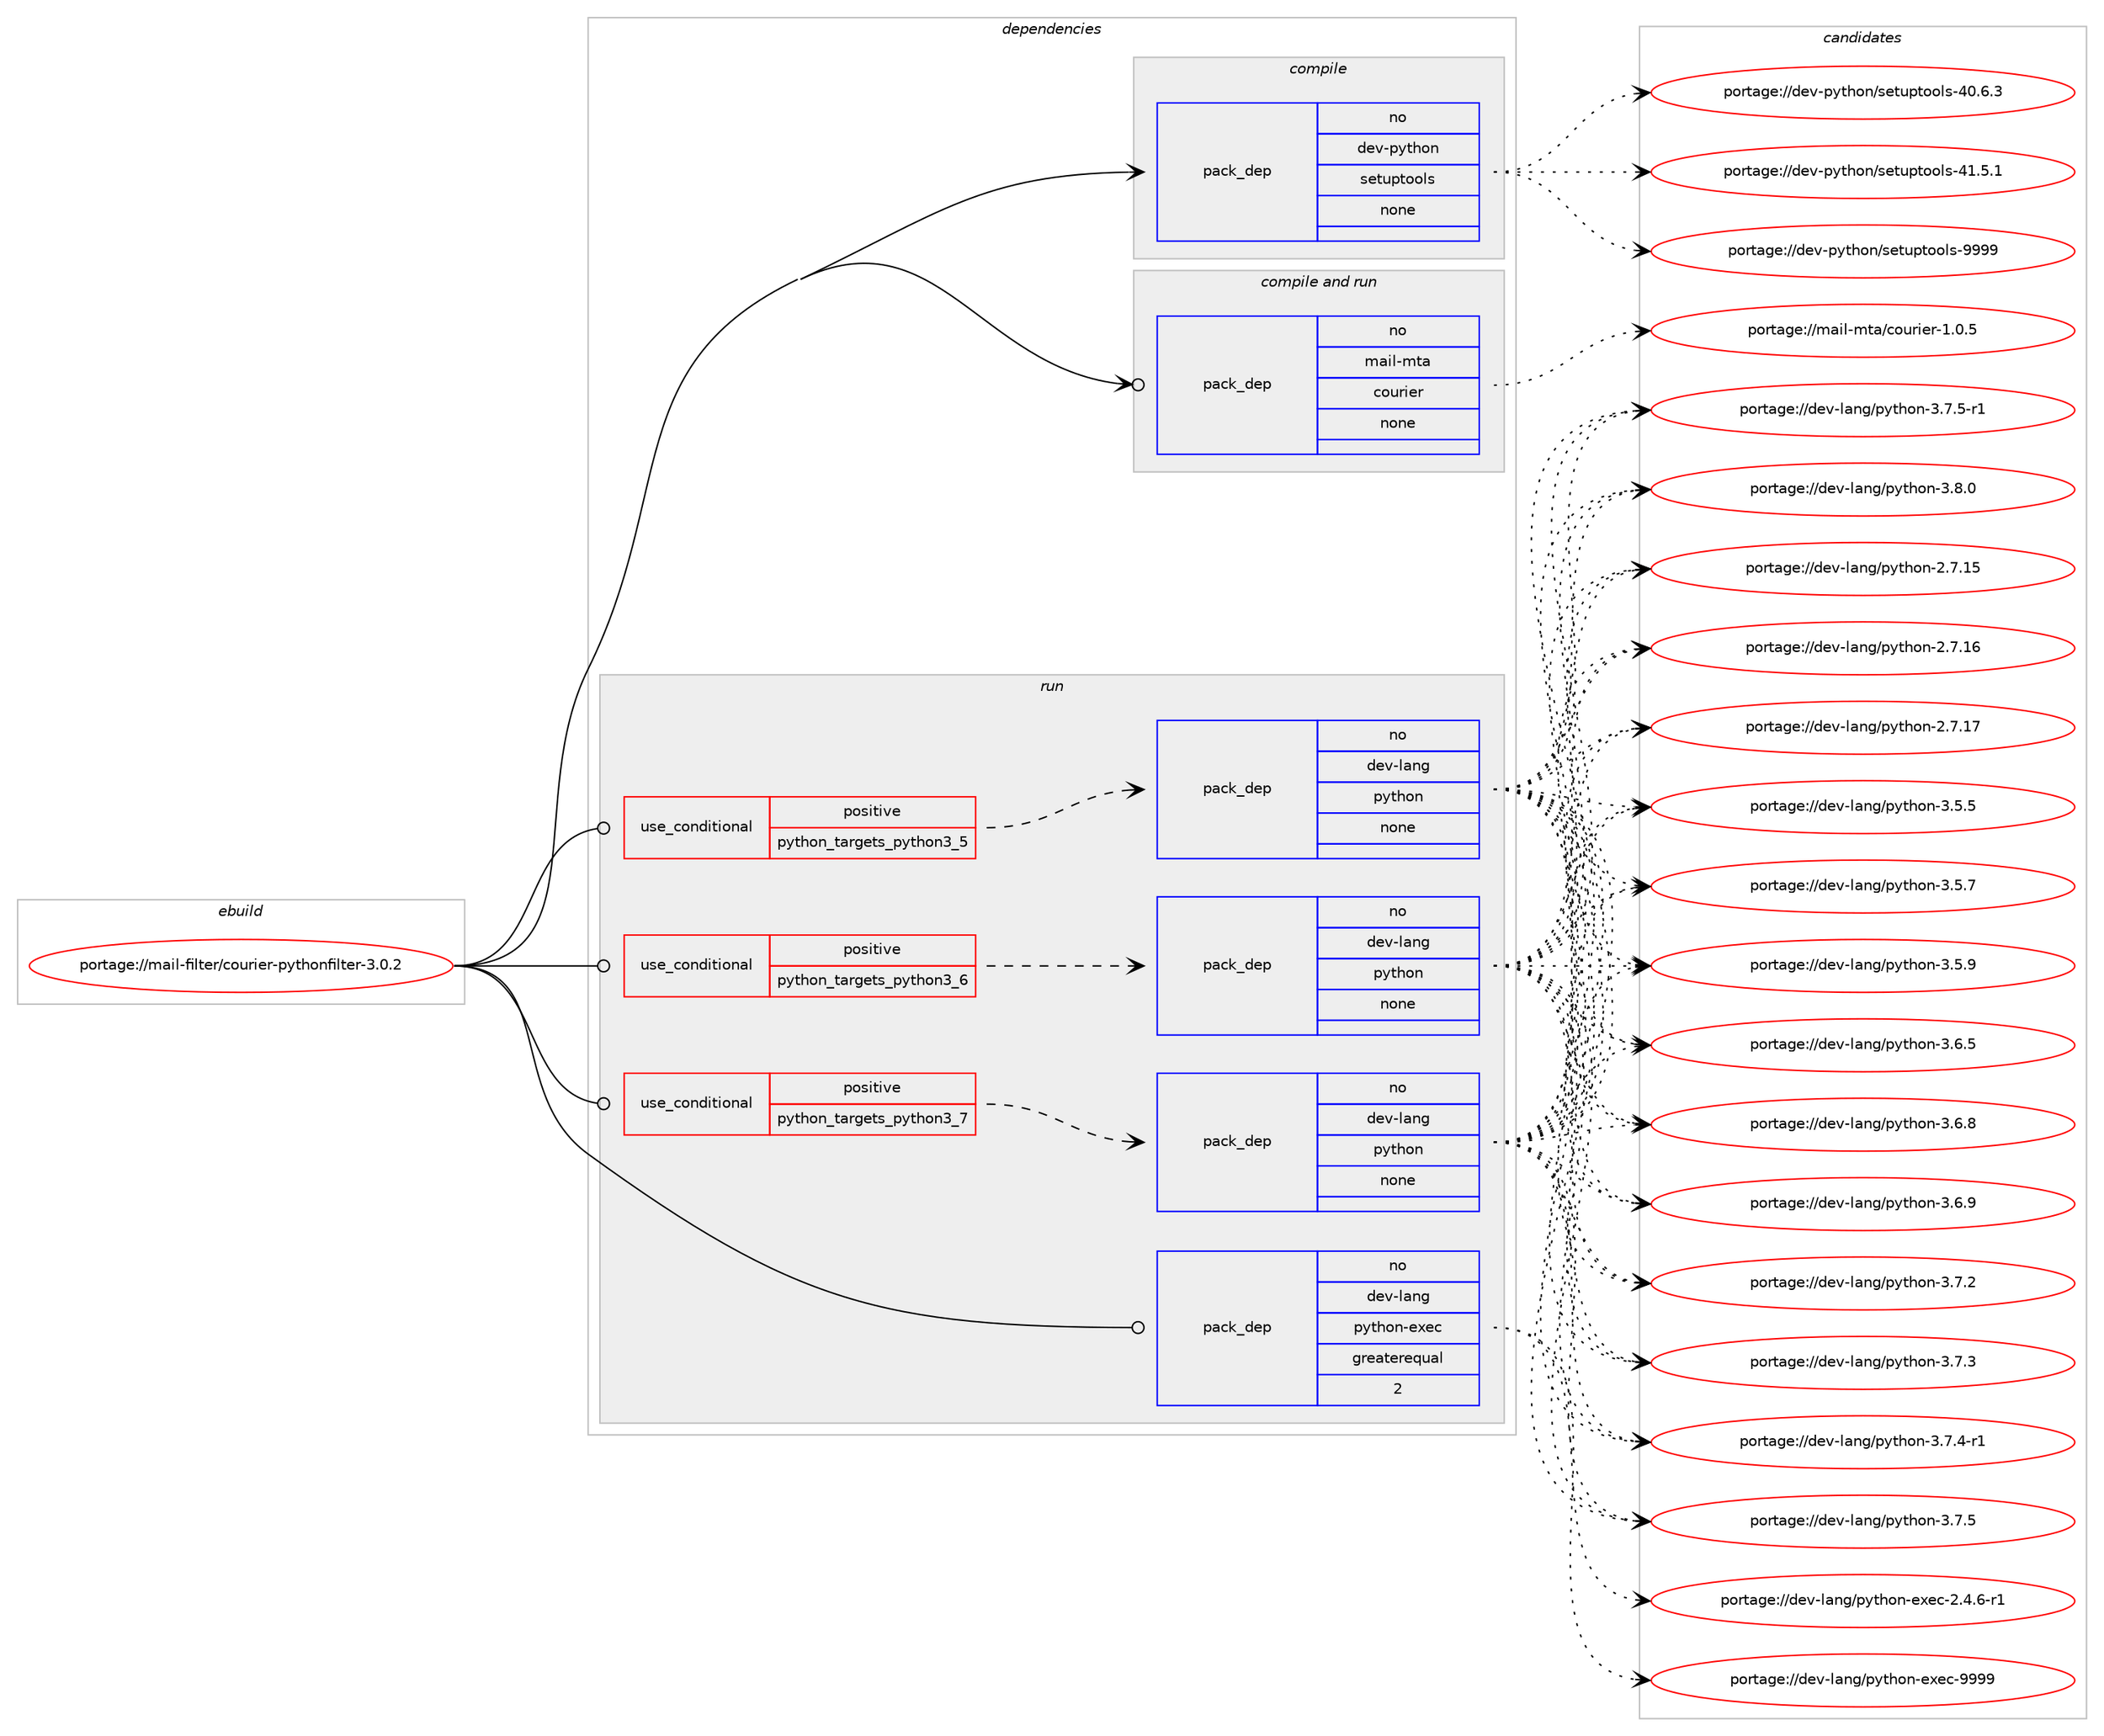 digraph prolog {

# *************
# Graph options
# *************

newrank=true;
concentrate=true;
compound=true;
graph [rankdir=LR,fontname=Helvetica,fontsize=10,ranksep=1.5];#, ranksep=2.5, nodesep=0.2];
edge  [arrowhead=vee];
node  [fontname=Helvetica,fontsize=10];

# **********
# The ebuild
# **********

subgraph cluster_leftcol {
color=gray;
rank=same;
label=<<i>ebuild</i>>;
id [label="portage://mail-filter/courier-pythonfilter-3.0.2", color=red, width=4, href="../mail-filter/courier-pythonfilter-3.0.2.svg"];
}

# ****************
# The dependencies
# ****************

subgraph cluster_midcol {
color=gray;
label=<<i>dependencies</i>>;
subgraph cluster_compile {
fillcolor="#eeeeee";
style=filled;
label=<<i>compile</i>>;
subgraph pack224030 {
dependency305791 [label=<<TABLE BORDER="0" CELLBORDER="1" CELLSPACING="0" CELLPADDING="4" WIDTH="220"><TR><TD ROWSPAN="6" CELLPADDING="30">pack_dep</TD></TR><TR><TD WIDTH="110">no</TD></TR><TR><TD>dev-python</TD></TR><TR><TD>setuptools</TD></TR><TR><TD>none</TD></TR><TR><TD></TD></TR></TABLE>>, shape=none, color=blue];
}
id:e -> dependency305791:w [weight=20,style="solid",arrowhead="vee"];
}
subgraph cluster_compileandrun {
fillcolor="#eeeeee";
style=filled;
label=<<i>compile and run</i>>;
subgraph pack224031 {
dependency305792 [label=<<TABLE BORDER="0" CELLBORDER="1" CELLSPACING="0" CELLPADDING="4" WIDTH="220"><TR><TD ROWSPAN="6" CELLPADDING="30">pack_dep</TD></TR><TR><TD WIDTH="110">no</TD></TR><TR><TD>mail-mta</TD></TR><TR><TD>courier</TD></TR><TR><TD>none</TD></TR><TR><TD></TD></TR></TABLE>>, shape=none, color=blue];
}
id:e -> dependency305792:w [weight=20,style="solid",arrowhead="odotvee"];
}
subgraph cluster_run {
fillcolor="#eeeeee";
style=filled;
label=<<i>run</i>>;
subgraph cond76865 {
dependency305793 [label=<<TABLE BORDER="0" CELLBORDER="1" CELLSPACING="0" CELLPADDING="4"><TR><TD ROWSPAN="3" CELLPADDING="10">use_conditional</TD></TR><TR><TD>positive</TD></TR><TR><TD>python_targets_python3_5</TD></TR></TABLE>>, shape=none, color=red];
subgraph pack224032 {
dependency305794 [label=<<TABLE BORDER="0" CELLBORDER="1" CELLSPACING="0" CELLPADDING="4" WIDTH="220"><TR><TD ROWSPAN="6" CELLPADDING="30">pack_dep</TD></TR><TR><TD WIDTH="110">no</TD></TR><TR><TD>dev-lang</TD></TR><TR><TD>python</TD></TR><TR><TD>none</TD></TR><TR><TD></TD></TR></TABLE>>, shape=none, color=blue];
}
dependency305793:e -> dependency305794:w [weight=20,style="dashed",arrowhead="vee"];
}
id:e -> dependency305793:w [weight=20,style="solid",arrowhead="odot"];
subgraph cond76866 {
dependency305795 [label=<<TABLE BORDER="0" CELLBORDER="1" CELLSPACING="0" CELLPADDING="4"><TR><TD ROWSPAN="3" CELLPADDING="10">use_conditional</TD></TR><TR><TD>positive</TD></TR><TR><TD>python_targets_python3_6</TD></TR></TABLE>>, shape=none, color=red];
subgraph pack224033 {
dependency305796 [label=<<TABLE BORDER="0" CELLBORDER="1" CELLSPACING="0" CELLPADDING="4" WIDTH="220"><TR><TD ROWSPAN="6" CELLPADDING="30">pack_dep</TD></TR><TR><TD WIDTH="110">no</TD></TR><TR><TD>dev-lang</TD></TR><TR><TD>python</TD></TR><TR><TD>none</TD></TR><TR><TD></TD></TR></TABLE>>, shape=none, color=blue];
}
dependency305795:e -> dependency305796:w [weight=20,style="dashed",arrowhead="vee"];
}
id:e -> dependency305795:w [weight=20,style="solid",arrowhead="odot"];
subgraph cond76867 {
dependency305797 [label=<<TABLE BORDER="0" CELLBORDER="1" CELLSPACING="0" CELLPADDING="4"><TR><TD ROWSPAN="3" CELLPADDING="10">use_conditional</TD></TR><TR><TD>positive</TD></TR><TR><TD>python_targets_python3_7</TD></TR></TABLE>>, shape=none, color=red];
subgraph pack224034 {
dependency305798 [label=<<TABLE BORDER="0" CELLBORDER="1" CELLSPACING="0" CELLPADDING="4" WIDTH="220"><TR><TD ROWSPAN="6" CELLPADDING="30">pack_dep</TD></TR><TR><TD WIDTH="110">no</TD></TR><TR><TD>dev-lang</TD></TR><TR><TD>python</TD></TR><TR><TD>none</TD></TR><TR><TD></TD></TR></TABLE>>, shape=none, color=blue];
}
dependency305797:e -> dependency305798:w [weight=20,style="dashed",arrowhead="vee"];
}
id:e -> dependency305797:w [weight=20,style="solid",arrowhead="odot"];
subgraph pack224035 {
dependency305799 [label=<<TABLE BORDER="0" CELLBORDER="1" CELLSPACING="0" CELLPADDING="4" WIDTH="220"><TR><TD ROWSPAN="6" CELLPADDING="30">pack_dep</TD></TR><TR><TD WIDTH="110">no</TD></TR><TR><TD>dev-lang</TD></TR><TR><TD>python-exec</TD></TR><TR><TD>greaterequal</TD></TR><TR><TD>2</TD></TR></TABLE>>, shape=none, color=blue];
}
id:e -> dependency305799:w [weight=20,style="solid",arrowhead="odot"];
}
}

# **************
# The candidates
# **************

subgraph cluster_choices {
rank=same;
color=gray;
label=<<i>candidates</i>>;

subgraph choice224030 {
color=black;
nodesep=1;
choiceportage100101118451121211161041111104711510111611711211611111110811545524846544651 [label="portage://dev-python/setuptools-40.6.3", color=red, width=4,href="../dev-python/setuptools-40.6.3.svg"];
choiceportage100101118451121211161041111104711510111611711211611111110811545524946534649 [label="portage://dev-python/setuptools-41.5.1", color=red, width=4,href="../dev-python/setuptools-41.5.1.svg"];
choiceportage10010111845112121116104111110471151011161171121161111111081154557575757 [label="portage://dev-python/setuptools-9999", color=red, width=4,href="../dev-python/setuptools-9999.svg"];
dependency305791:e -> choiceportage100101118451121211161041111104711510111611711211611111110811545524846544651:w [style=dotted,weight="100"];
dependency305791:e -> choiceportage100101118451121211161041111104711510111611711211611111110811545524946534649:w [style=dotted,weight="100"];
dependency305791:e -> choiceportage10010111845112121116104111110471151011161171121161111111081154557575757:w [style=dotted,weight="100"];
}
subgraph choice224031 {
color=black;
nodesep=1;
choiceportage1099710510845109116974799111117114105101114454946484653 [label="portage://mail-mta/courier-1.0.5", color=red, width=4,href="../mail-mta/courier-1.0.5.svg"];
dependency305792:e -> choiceportage1099710510845109116974799111117114105101114454946484653:w [style=dotted,weight="100"];
}
subgraph choice224032 {
color=black;
nodesep=1;
choiceportage10010111845108971101034711212111610411111045504655464953 [label="portage://dev-lang/python-2.7.15", color=red, width=4,href="../dev-lang/python-2.7.15.svg"];
choiceportage10010111845108971101034711212111610411111045504655464954 [label="portage://dev-lang/python-2.7.16", color=red, width=4,href="../dev-lang/python-2.7.16.svg"];
choiceportage10010111845108971101034711212111610411111045504655464955 [label="portage://dev-lang/python-2.7.17", color=red, width=4,href="../dev-lang/python-2.7.17.svg"];
choiceportage100101118451089711010347112121116104111110455146534653 [label="portage://dev-lang/python-3.5.5", color=red, width=4,href="../dev-lang/python-3.5.5.svg"];
choiceportage100101118451089711010347112121116104111110455146534655 [label="portage://dev-lang/python-3.5.7", color=red, width=4,href="../dev-lang/python-3.5.7.svg"];
choiceportage100101118451089711010347112121116104111110455146534657 [label="portage://dev-lang/python-3.5.9", color=red, width=4,href="../dev-lang/python-3.5.9.svg"];
choiceportage100101118451089711010347112121116104111110455146544653 [label="portage://dev-lang/python-3.6.5", color=red, width=4,href="../dev-lang/python-3.6.5.svg"];
choiceportage100101118451089711010347112121116104111110455146544656 [label="portage://dev-lang/python-3.6.8", color=red, width=4,href="../dev-lang/python-3.6.8.svg"];
choiceportage100101118451089711010347112121116104111110455146544657 [label="portage://dev-lang/python-3.6.9", color=red, width=4,href="../dev-lang/python-3.6.9.svg"];
choiceportage100101118451089711010347112121116104111110455146554650 [label="portage://dev-lang/python-3.7.2", color=red, width=4,href="../dev-lang/python-3.7.2.svg"];
choiceportage100101118451089711010347112121116104111110455146554651 [label="portage://dev-lang/python-3.7.3", color=red, width=4,href="../dev-lang/python-3.7.3.svg"];
choiceportage1001011184510897110103471121211161041111104551465546524511449 [label="portage://dev-lang/python-3.7.4-r1", color=red, width=4,href="../dev-lang/python-3.7.4-r1.svg"];
choiceportage100101118451089711010347112121116104111110455146554653 [label="portage://dev-lang/python-3.7.5", color=red, width=4,href="../dev-lang/python-3.7.5.svg"];
choiceportage1001011184510897110103471121211161041111104551465546534511449 [label="portage://dev-lang/python-3.7.5-r1", color=red, width=4,href="../dev-lang/python-3.7.5-r1.svg"];
choiceportage100101118451089711010347112121116104111110455146564648 [label="portage://dev-lang/python-3.8.0", color=red, width=4,href="../dev-lang/python-3.8.0.svg"];
dependency305794:e -> choiceportage10010111845108971101034711212111610411111045504655464953:w [style=dotted,weight="100"];
dependency305794:e -> choiceportage10010111845108971101034711212111610411111045504655464954:w [style=dotted,weight="100"];
dependency305794:e -> choiceportage10010111845108971101034711212111610411111045504655464955:w [style=dotted,weight="100"];
dependency305794:e -> choiceportage100101118451089711010347112121116104111110455146534653:w [style=dotted,weight="100"];
dependency305794:e -> choiceportage100101118451089711010347112121116104111110455146534655:w [style=dotted,weight="100"];
dependency305794:e -> choiceportage100101118451089711010347112121116104111110455146534657:w [style=dotted,weight="100"];
dependency305794:e -> choiceportage100101118451089711010347112121116104111110455146544653:w [style=dotted,weight="100"];
dependency305794:e -> choiceportage100101118451089711010347112121116104111110455146544656:w [style=dotted,weight="100"];
dependency305794:e -> choiceportage100101118451089711010347112121116104111110455146544657:w [style=dotted,weight="100"];
dependency305794:e -> choiceportage100101118451089711010347112121116104111110455146554650:w [style=dotted,weight="100"];
dependency305794:e -> choiceportage100101118451089711010347112121116104111110455146554651:w [style=dotted,weight="100"];
dependency305794:e -> choiceportage1001011184510897110103471121211161041111104551465546524511449:w [style=dotted,weight="100"];
dependency305794:e -> choiceportage100101118451089711010347112121116104111110455146554653:w [style=dotted,weight="100"];
dependency305794:e -> choiceportage1001011184510897110103471121211161041111104551465546534511449:w [style=dotted,weight="100"];
dependency305794:e -> choiceportage100101118451089711010347112121116104111110455146564648:w [style=dotted,weight="100"];
}
subgraph choice224033 {
color=black;
nodesep=1;
choiceportage10010111845108971101034711212111610411111045504655464953 [label="portage://dev-lang/python-2.7.15", color=red, width=4,href="../dev-lang/python-2.7.15.svg"];
choiceportage10010111845108971101034711212111610411111045504655464954 [label="portage://dev-lang/python-2.7.16", color=red, width=4,href="../dev-lang/python-2.7.16.svg"];
choiceportage10010111845108971101034711212111610411111045504655464955 [label="portage://dev-lang/python-2.7.17", color=red, width=4,href="../dev-lang/python-2.7.17.svg"];
choiceportage100101118451089711010347112121116104111110455146534653 [label="portage://dev-lang/python-3.5.5", color=red, width=4,href="../dev-lang/python-3.5.5.svg"];
choiceportage100101118451089711010347112121116104111110455146534655 [label="portage://dev-lang/python-3.5.7", color=red, width=4,href="../dev-lang/python-3.5.7.svg"];
choiceportage100101118451089711010347112121116104111110455146534657 [label="portage://dev-lang/python-3.5.9", color=red, width=4,href="../dev-lang/python-3.5.9.svg"];
choiceportage100101118451089711010347112121116104111110455146544653 [label="portage://dev-lang/python-3.6.5", color=red, width=4,href="../dev-lang/python-3.6.5.svg"];
choiceportage100101118451089711010347112121116104111110455146544656 [label="portage://dev-lang/python-3.6.8", color=red, width=4,href="../dev-lang/python-3.6.8.svg"];
choiceportage100101118451089711010347112121116104111110455146544657 [label="portage://dev-lang/python-3.6.9", color=red, width=4,href="../dev-lang/python-3.6.9.svg"];
choiceportage100101118451089711010347112121116104111110455146554650 [label="portage://dev-lang/python-3.7.2", color=red, width=4,href="../dev-lang/python-3.7.2.svg"];
choiceportage100101118451089711010347112121116104111110455146554651 [label="portage://dev-lang/python-3.7.3", color=red, width=4,href="../dev-lang/python-3.7.3.svg"];
choiceportage1001011184510897110103471121211161041111104551465546524511449 [label="portage://dev-lang/python-3.7.4-r1", color=red, width=4,href="../dev-lang/python-3.7.4-r1.svg"];
choiceportage100101118451089711010347112121116104111110455146554653 [label="portage://dev-lang/python-3.7.5", color=red, width=4,href="../dev-lang/python-3.7.5.svg"];
choiceportage1001011184510897110103471121211161041111104551465546534511449 [label="portage://dev-lang/python-3.7.5-r1", color=red, width=4,href="../dev-lang/python-3.7.5-r1.svg"];
choiceportage100101118451089711010347112121116104111110455146564648 [label="portage://dev-lang/python-3.8.0", color=red, width=4,href="../dev-lang/python-3.8.0.svg"];
dependency305796:e -> choiceportage10010111845108971101034711212111610411111045504655464953:w [style=dotted,weight="100"];
dependency305796:e -> choiceportage10010111845108971101034711212111610411111045504655464954:w [style=dotted,weight="100"];
dependency305796:e -> choiceportage10010111845108971101034711212111610411111045504655464955:w [style=dotted,weight="100"];
dependency305796:e -> choiceportage100101118451089711010347112121116104111110455146534653:w [style=dotted,weight="100"];
dependency305796:e -> choiceportage100101118451089711010347112121116104111110455146534655:w [style=dotted,weight="100"];
dependency305796:e -> choiceportage100101118451089711010347112121116104111110455146534657:w [style=dotted,weight="100"];
dependency305796:e -> choiceportage100101118451089711010347112121116104111110455146544653:w [style=dotted,weight="100"];
dependency305796:e -> choiceportage100101118451089711010347112121116104111110455146544656:w [style=dotted,weight="100"];
dependency305796:e -> choiceportage100101118451089711010347112121116104111110455146544657:w [style=dotted,weight="100"];
dependency305796:e -> choiceportage100101118451089711010347112121116104111110455146554650:w [style=dotted,weight="100"];
dependency305796:e -> choiceportage100101118451089711010347112121116104111110455146554651:w [style=dotted,weight="100"];
dependency305796:e -> choiceportage1001011184510897110103471121211161041111104551465546524511449:w [style=dotted,weight="100"];
dependency305796:e -> choiceportage100101118451089711010347112121116104111110455146554653:w [style=dotted,weight="100"];
dependency305796:e -> choiceportage1001011184510897110103471121211161041111104551465546534511449:w [style=dotted,weight="100"];
dependency305796:e -> choiceportage100101118451089711010347112121116104111110455146564648:w [style=dotted,weight="100"];
}
subgraph choice224034 {
color=black;
nodesep=1;
choiceportage10010111845108971101034711212111610411111045504655464953 [label="portage://dev-lang/python-2.7.15", color=red, width=4,href="../dev-lang/python-2.7.15.svg"];
choiceportage10010111845108971101034711212111610411111045504655464954 [label="portage://dev-lang/python-2.7.16", color=red, width=4,href="../dev-lang/python-2.7.16.svg"];
choiceportage10010111845108971101034711212111610411111045504655464955 [label="portage://dev-lang/python-2.7.17", color=red, width=4,href="../dev-lang/python-2.7.17.svg"];
choiceportage100101118451089711010347112121116104111110455146534653 [label="portage://dev-lang/python-3.5.5", color=red, width=4,href="../dev-lang/python-3.5.5.svg"];
choiceportage100101118451089711010347112121116104111110455146534655 [label="portage://dev-lang/python-3.5.7", color=red, width=4,href="../dev-lang/python-3.5.7.svg"];
choiceportage100101118451089711010347112121116104111110455146534657 [label="portage://dev-lang/python-3.5.9", color=red, width=4,href="../dev-lang/python-3.5.9.svg"];
choiceportage100101118451089711010347112121116104111110455146544653 [label="portage://dev-lang/python-3.6.5", color=red, width=4,href="../dev-lang/python-3.6.5.svg"];
choiceportage100101118451089711010347112121116104111110455146544656 [label="portage://dev-lang/python-3.6.8", color=red, width=4,href="../dev-lang/python-3.6.8.svg"];
choiceportage100101118451089711010347112121116104111110455146544657 [label="portage://dev-lang/python-3.6.9", color=red, width=4,href="../dev-lang/python-3.6.9.svg"];
choiceportage100101118451089711010347112121116104111110455146554650 [label="portage://dev-lang/python-3.7.2", color=red, width=4,href="../dev-lang/python-3.7.2.svg"];
choiceportage100101118451089711010347112121116104111110455146554651 [label="portage://dev-lang/python-3.7.3", color=red, width=4,href="../dev-lang/python-3.7.3.svg"];
choiceportage1001011184510897110103471121211161041111104551465546524511449 [label="portage://dev-lang/python-3.7.4-r1", color=red, width=4,href="../dev-lang/python-3.7.4-r1.svg"];
choiceportage100101118451089711010347112121116104111110455146554653 [label="portage://dev-lang/python-3.7.5", color=red, width=4,href="../dev-lang/python-3.7.5.svg"];
choiceportage1001011184510897110103471121211161041111104551465546534511449 [label="portage://dev-lang/python-3.7.5-r1", color=red, width=4,href="../dev-lang/python-3.7.5-r1.svg"];
choiceportage100101118451089711010347112121116104111110455146564648 [label="portage://dev-lang/python-3.8.0", color=red, width=4,href="../dev-lang/python-3.8.0.svg"];
dependency305798:e -> choiceportage10010111845108971101034711212111610411111045504655464953:w [style=dotted,weight="100"];
dependency305798:e -> choiceportage10010111845108971101034711212111610411111045504655464954:w [style=dotted,weight="100"];
dependency305798:e -> choiceportage10010111845108971101034711212111610411111045504655464955:w [style=dotted,weight="100"];
dependency305798:e -> choiceportage100101118451089711010347112121116104111110455146534653:w [style=dotted,weight="100"];
dependency305798:e -> choiceportage100101118451089711010347112121116104111110455146534655:w [style=dotted,weight="100"];
dependency305798:e -> choiceportage100101118451089711010347112121116104111110455146534657:w [style=dotted,weight="100"];
dependency305798:e -> choiceportage100101118451089711010347112121116104111110455146544653:w [style=dotted,weight="100"];
dependency305798:e -> choiceportage100101118451089711010347112121116104111110455146544656:w [style=dotted,weight="100"];
dependency305798:e -> choiceportage100101118451089711010347112121116104111110455146544657:w [style=dotted,weight="100"];
dependency305798:e -> choiceportage100101118451089711010347112121116104111110455146554650:w [style=dotted,weight="100"];
dependency305798:e -> choiceportage100101118451089711010347112121116104111110455146554651:w [style=dotted,weight="100"];
dependency305798:e -> choiceportage1001011184510897110103471121211161041111104551465546524511449:w [style=dotted,weight="100"];
dependency305798:e -> choiceportage100101118451089711010347112121116104111110455146554653:w [style=dotted,weight="100"];
dependency305798:e -> choiceportage1001011184510897110103471121211161041111104551465546534511449:w [style=dotted,weight="100"];
dependency305798:e -> choiceportage100101118451089711010347112121116104111110455146564648:w [style=dotted,weight="100"];
}
subgraph choice224035 {
color=black;
nodesep=1;
choiceportage10010111845108971101034711212111610411111045101120101994550465246544511449 [label="portage://dev-lang/python-exec-2.4.6-r1", color=red, width=4,href="../dev-lang/python-exec-2.4.6-r1.svg"];
choiceportage10010111845108971101034711212111610411111045101120101994557575757 [label="portage://dev-lang/python-exec-9999", color=red, width=4,href="../dev-lang/python-exec-9999.svg"];
dependency305799:e -> choiceportage10010111845108971101034711212111610411111045101120101994550465246544511449:w [style=dotted,weight="100"];
dependency305799:e -> choiceportage10010111845108971101034711212111610411111045101120101994557575757:w [style=dotted,weight="100"];
}
}

}
